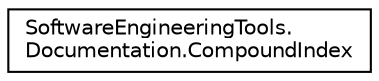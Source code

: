 digraph "Osztályhierarchia-ábra"
{
  edge [fontname="Helvetica",fontsize="10",labelfontname="Helvetica",labelfontsize="10"];
  node [fontname="Helvetica",fontsize="10",shape=record];
  rankdir="LR";
  Node1 [label="SoftwareEngineeringTools.\lDocumentation.CompoundIndex",height=0.2,width=0.4,color="black", fillcolor="white", style="filled",URL="$class_software_engineering_tools_1_1_documentation_1_1_compound_index.html"];
}

